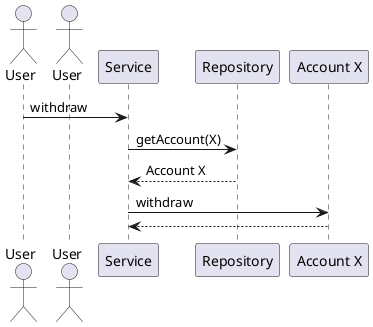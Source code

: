 @startuml

actor "User" as U1
actor "User" as U2
participant "Service" as S
participant "Repository" as R
participant "Account X" as A

U1 -> S: withdraw
S -> R: getAccount(X)
S <-- R: Account X
S -> A: withdraw
S <-- A:

@enduml